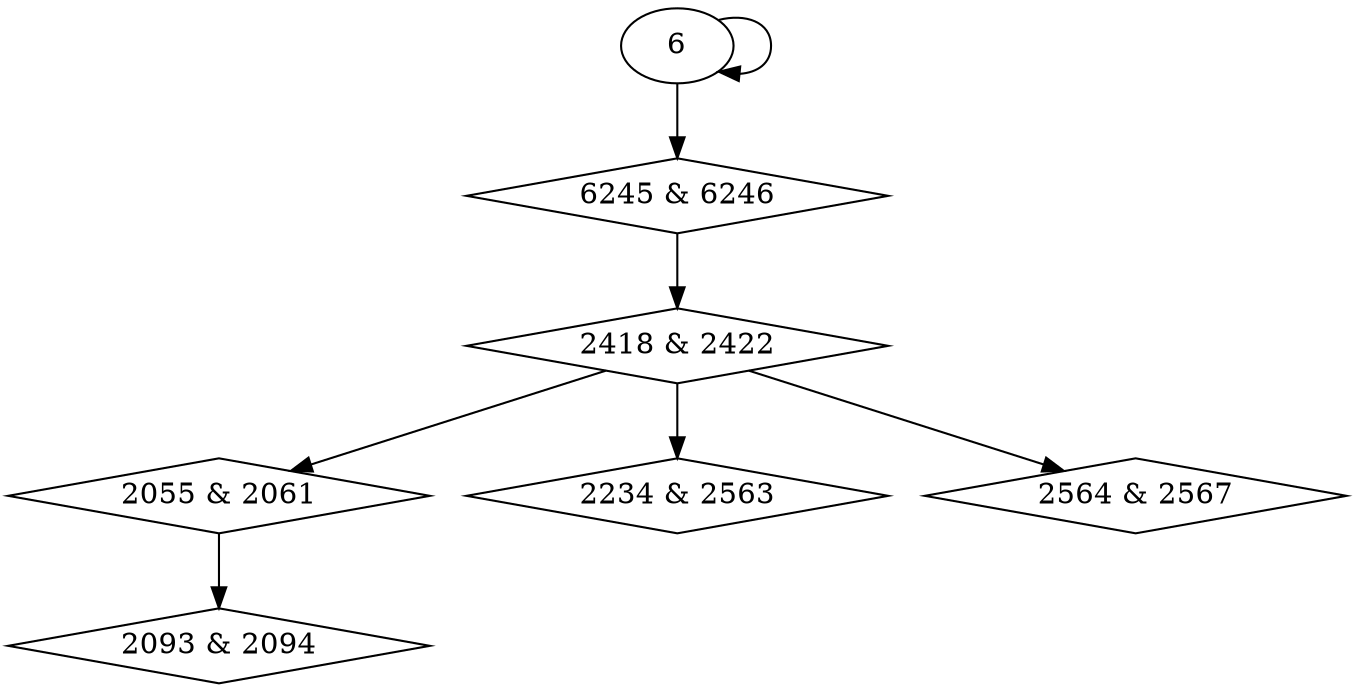 digraph {
0 [label = "2055 & 2061", shape = diamond];
1 [label = "2093 & 2094", shape = diamond];
2 [label = "2234 & 2563", shape = diamond];
3 [label = "2418 & 2422", shape = diamond];
4 [label = "2564 & 2567", shape = diamond];
5 [label = "6245 & 6246", shape = diamond];
3 -> 0;
0 -> 1;
3 -> 2;
5 -> 3;
3 -> 4;
6 -> 5;
6 -> 6;
}
